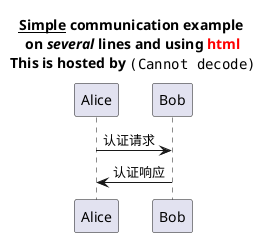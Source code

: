 @startuml 标题

title 
    __Simple__ **communication** example 
    on <i>several</i> lines and using <color:red>html</color>
    This is hosted by <img:myicon.jpg>
end title

Alice -> Bob : 认证请求
Bob -> Alice : 认证响应
@enduml